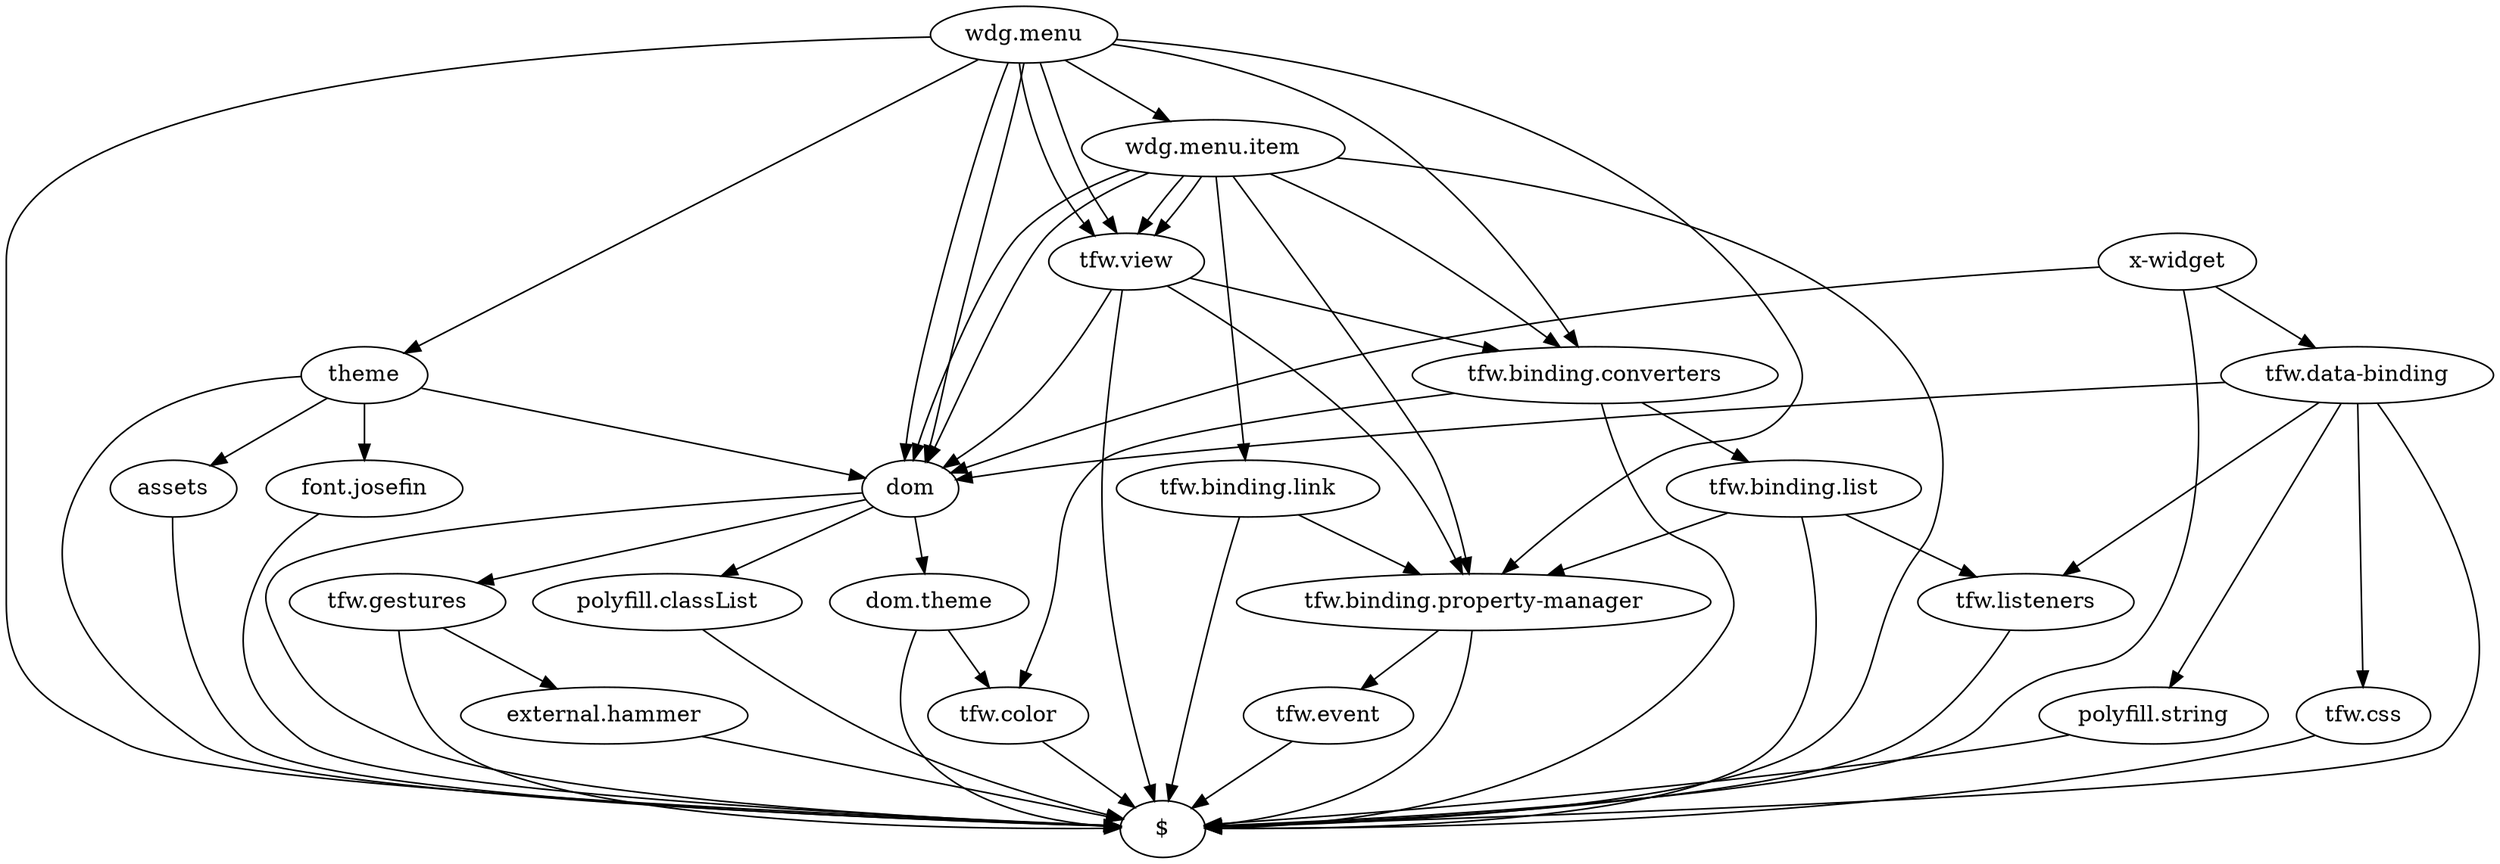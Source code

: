 digraph dependencies {
    "wdg.menu" -> "$"

    "wdg.menu" -> "theme"

    "wdg.menu" -> "dom"

    "wdg.menu" -> "wdg.menu.item"

    "wdg.menu" -> "dom"

    "wdg.menu" -> "tfw.binding.property-manager"

    "wdg.menu" -> "tfw.view"

    "wdg.menu" -> "tfw.view"

    "wdg.menu" -> "tfw.binding.converters"
    "tfw.binding.converters" -> "$"

    "tfw.binding.converters" -> "tfw.binding.list"

    "tfw.binding.converters" -> "tfw.color"
    "tfw.color" -> "$"
    "tfw.binding.list" -> "$"

    "tfw.binding.list" -> "tfw.binding.property-manager"

    "tfw.binding.list" -> "tfw.listeners"
    "tfw.listeners" -> "$"
    "tfw.binding.property-manager" -> "$"

    "tfw.binding.property-manager" -> "tfw.event"
    "tfw.event" -> "$"
    "tfw.view" -> "$"

    "tfw.view" -> "dom"

    "tfw.view" -> "tfw.binding.property-manager"

    "tfw.view" -> "tfw.binding.converters"
    "dom" -> "$"

    "dom" -> "polyfill.classList"

    "dom" -> "dom.theme"

    "dom" -> "tfw.gestures"
    "tfw.gestures" -> "$"

    "tfw.gestures" -> "external.hammer"
    "external.hammer" -> "$"
    "dom.theme" -> "$"

    "dom.theme" -> "tfw.color"
    "polyfill.classList" -> "$"
    "wdg.menu.item" -> "$"

    "wdg.menu.item" -> "dom"

    "wdg.menu.item" -> "dom"

    "wdg.menu.item" -> "tfw.binding.property-manager"

    "wdg.menu.item" -> "tfw.view"

    "wdg.menu.item" -> "tfw.binding.link"

    "wdg.menu.item" -> "tfw.view"

    "wdg.menu.item" -> "tfw.binding.converters"
    "tfw.binding.link" -> "$"

    "tfw.binding.link" -> "tfw.binding.property-manager"
    "theme" -> "$"

    "theme" -> "assets"

    "theme" -> "font.josefin"

    "theme" -> "dom"
    "font.josefin" -> "$"
    "assets" -> "$"
    "x-widget" -> "$"

    "x-widget" -> "dom"

    "x-widget" -> "tfw.data-binding"
    "tfw.data-binding" -> "$"

    "tfw.data-binding" -> "polyfill.string"

    "tfw.data-binding" -> "dom"

    "tfw.data-binding" -> "tfw.css"

    "tfw.data-binding" -> "tfw.listeners"
    "tfw.css" -> "$"
    "polyfill.string" -> "$"

}